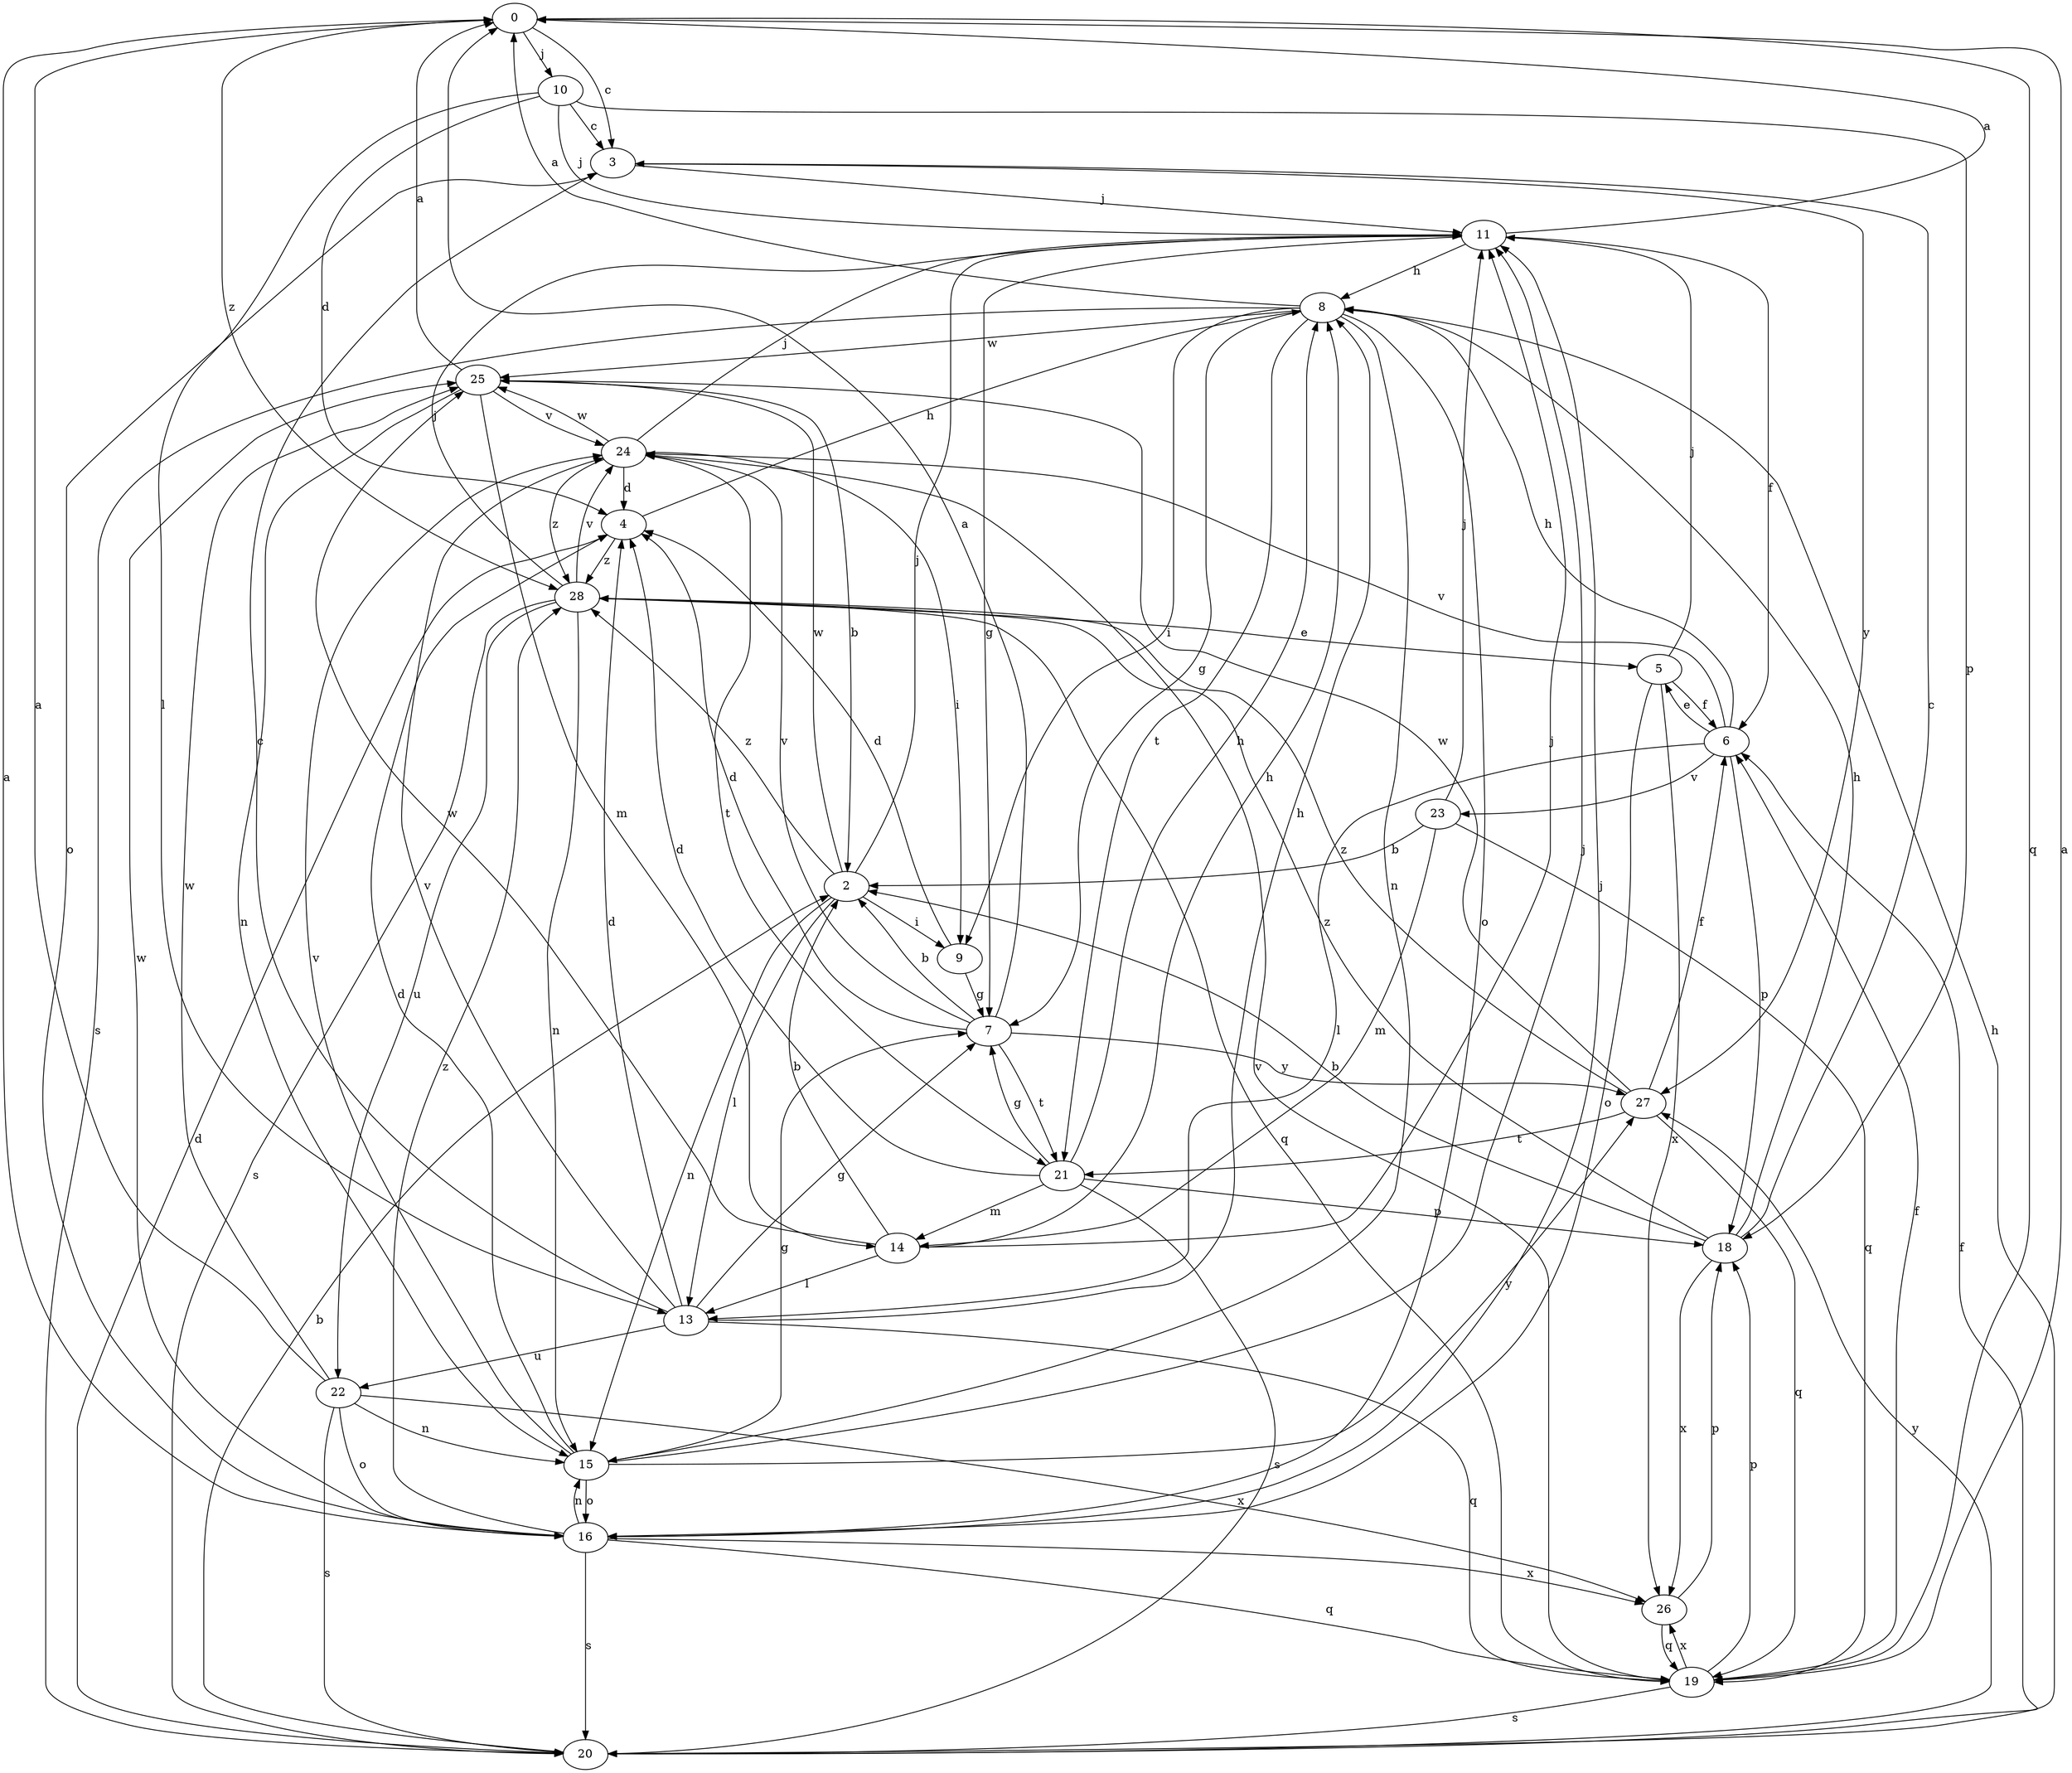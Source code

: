 strict digraph  {
0;
2;
3;
4;
5;
6;
7;
8;
9;
10;
11;
13;
14;
15;
16;
18;
19;
20;
21;
22;
23;
24;
25;
26;
27;
28;
0 -> 3  [label=c];
0 -> 10  [label=j];
0 -> 19  [label=q];
0 -> 28  [label=z];
2 -> 9  [label=i];
2 -> 11  [label=j];
2 -> 13  [label=l];
2 -> 15  [label=n];
2 -> 25  [label=w];
2 -> 28  [label=z];
3 -> 11  [label=j];
3 -> 16  [label=o];
3 -> 27  [label=y];
4 -> 8  [label=h];
4 -> 28  [label=z];
5 -> 6  [label=f];
5 -> 11  [label=j];
5 -> 16  [label=o];
5 -> 26  [label=x];
6 -> 5  [label=e];
6 -> 8  [label=h];
6 -> 13  [label=l];
6 -> 18  [label=p];
6 -> 23  [label=v];
6 -> 24  [label=v];
7 -> 0  [label=a];
7 -> 2  [label=b];
7 -> 4  [label=d];
7 -> 21  [label=t];
7 -> 24  [label=v];
7 -> 27  [label=y];
8 -> 0  [label=a];
8 -> 7  [label=g];
8 -> 9  [label=i];
8 -> 15  [label=n];
8 -> 16  [label=o];
8 -> 20  [label=s];
8 -> 21  [label=t];
8 -> 25  [label=w];
9 -> 4  [label=d];
9 -> 7  [label=g];
10 -> 3  [label=c];
10 -> 4  [label=d];
10 -> 11  [label=j];
10 -> 13  [label=l];
10 -> 18  [label=p];
11 -> 0  [label=a];
11 -> 6  [label=f];
11 -> 7  [label=g];
11 -> 8  [label=h];
13 -> 3  [label=c];
13 -> 4  [label=d];
13 -> 7  [label=g];
13 -> 8  [label=h];
13 -> 19  [label=q];
13 -> 22  [label=u];
13 -> 24  [label=v];
14 -> 2  [label=b];
14 -> 8  [label=h];
14 -> 11  [label=j];
14 -> 13  [label=l];
14 -> 25  [label=w];
15 -> 4  [label=d];
15 -> 7  [label=g];
15 -> 11  [label=j];
15 -> 16  [label=o];
15 -> 24  [label=v];
15 -> 27  [label=y];
16 -> 0  [label=a];
16 -> 11  [label=j];
16 -> 15  [label=n];
16 -> 19  [label=q];
16 -> 20  [label=s];
16 -> 25  [label=w];
16 -> 26  [label=x];
16 -> 28  [label=z];
18 -> 2  [label=b];
18 -> 3  [label=c];
18 -> 8  [label=h];
18 -> 26  [label=x];
18 -> 28  [label=z];
19 -> 0  [label=a];
19 -> 6  [label=f];
19 -> 18  [label=p];
19 -> 20  [label=s];
19 -> 24  [label=v];
19 -> 26  [label=x];
20 -> 2  [label=b];
20 -> 4  [label=d];
20 -> 6  [label=f];
20 -> 8  [label=h];
20 -> 27  [label=y];
21 -> 4  [label=d];
21 -> 7  [label=g];
21 -> 8  [label=h];
21 -> 14  [label=m];
21 -> 18  [label=p];
21 -> 20  [label=s];
22 -> 0  [label=a];
22 -> 15  [label=n];
22 -> 16  [label=o];
22 -> 20  [label=s];
22 -> 25  [label=w];
22 -> 26  [label=x];
23 -> 2  [label=b];
23 -> 11  [label=j];
23 -> 14  [label=m];
23 -> 19  [label=q];
24 -> 4  [label=d];
24 -> 9  [label=i];
24 -> 11  [label=j];
24 -> 21  [label=t];
24 -> 25  [label=w];
24 -> 28  [label=z];
25 -> 0  [label=a];
25 -> 2  [label=b];
25 -> 14  [label=m];
25 -> 15  [label=n];
25 -> 24  [label=v];
26 -> 18  [label=p];
26 -> 19  [label=q];
27 -> 6  [label=f];
27 -> 19  [label=q];
27 -> 21  [label=t];
27 -> 25  [label=w];
27 -> 28  [label=z];
28 -> 5  [label=e];
28 -> 11  [label=j];
28 -> 15  [label=n];
28 -> 19  [label=q];
28 -> 20  [label=s];
28 -> 22  [label=u];
28 -> 24  [label=v];
}
